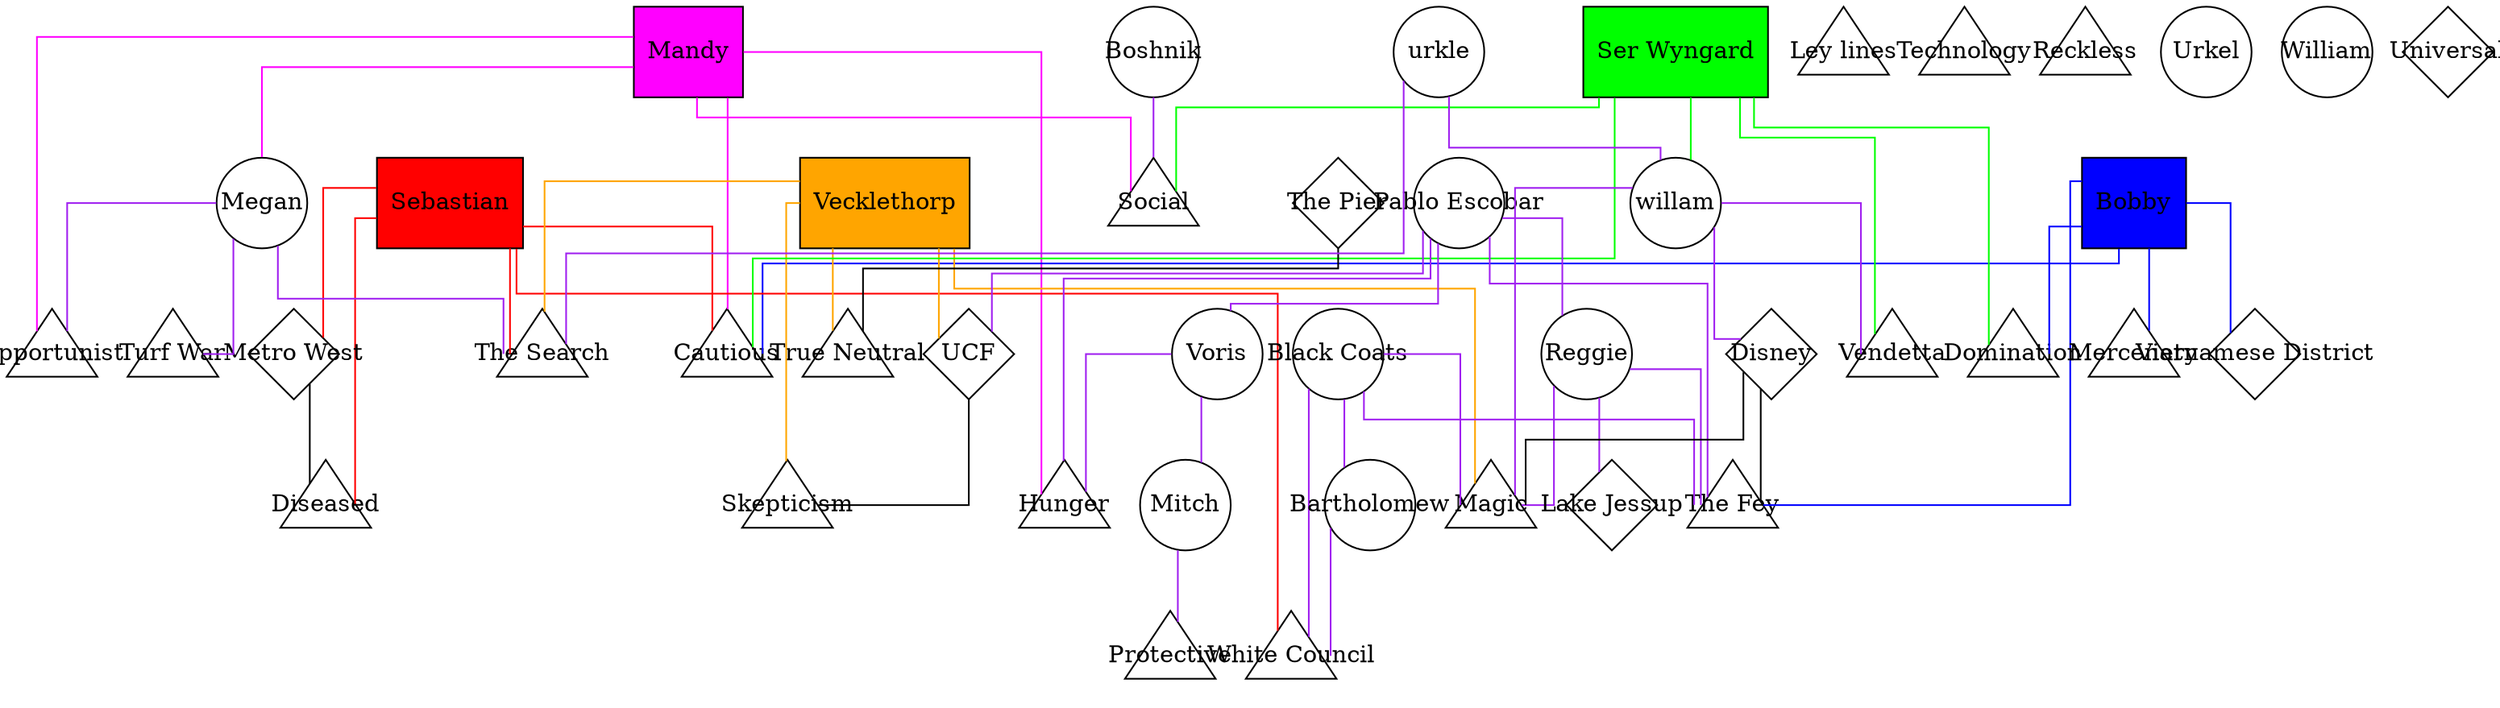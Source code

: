 graph might_of_aurora
{
	graph [overlap=scale, splines=ortho]
	node [fixedsize="true", width="0.75", height="0.75"]

// ==================== PLAYER CHARACTERS ====================
	subgraph pcs
	{
		node [fixedsize="false", shape=box, style="filled"]
		mandy [label="Mandy", fillcolor="magenta"]
		bobby [label="Bobby", fillcolor="blue"]
		sebastian [label="Sebastian", fillcolor="red"]
		vecklethorp [label="Vecklethorp", fillcolor="orange"]
		wyngard [label="Ser Wyngard", fillcolor="green"]
	}

// ==================== ASPECTS ====================
	subgraph aspects
	{
		node [shape=triangle, regular=true]
		search [label="The Search"]
		war [label="Turf War"]
		magic [label="Magic"]
		fey [label="The Fey"]
		lines [label="Ley lines"]
		domination [label="Domination"]
		vendetta [label="Vendetta"]
		opportunist [label="Opportunist"]
		hunger [label="Hunger"]
		diseased [label="Diseased"]
		mercenary [label="Mercenary"]
		council [label="White Council"]
		cautious [label="Cautious"]
		neutral [label="True Neutral"]
		skepticism [label="Skepticism"]
		social [label="Social"]
		protective [label="Protective"]
		technology [label="Technology"]
		reckless [label="Reckless"]
	}

// ==================== FACES ====================
	subgraph faces
	{
		node [shape="circle"]
		urkel [label="Urkel"]
		megan [label="Megan"]
		william [label="William"]
		coats [label="Black Coats"]
		escobar [label="Pablo Escobar"]
		reggie [label="Reggie"]
		bartholomew [label="Bartholomew"]
		boshnik [label="Boshnik"]
		voris [label="Voris"]
		mitch [label="Mitch"]
	}

// ==================== LOCATIONS ====================
	subgraph locations
	{
		node [shape="diamond"]
		ucf [label="UCF"]
		universal [label="Universal"]
		disney [label="Disney"]
		pier [label="The Pier"]
		metro [label="Metro West"]
		jessup [label="Lake Jessup"]
		viet [label="Vietnamese District"]
	}

// ==================== PLAYER CHARACTER GROUPS ====================

	// Mandy (Travis)
	subgraph mandy_group
	{
		edge [color="magenta"]
		mandy
		mandy -- hunger
		mandy -- cautious
		mandy -- opportunist
		mandy -- social
		mandy -- megan
	}

	// Bobby (Steve)
	subgraph bobby_group
	{
		edge [color="blue"]
		bobby
		bobby -- fey
		bobby -- domination
		bobby -- cautious
		bobby -- mercenary
		bobby -- viet
	}

	// Sebastian (Roscoe)
	subgraph sebastian_group
	{
		edge [color="red"]
		sebastian

		// High Concept
		sebastian -- search

		// Motivation
		sebastian -- diseased

		// Trouble
		sebastian -- council

		// Aspects
		sebastian -- cautious

		// Locations
		sebastian -- metro

	}

	// Vecklethorp (Erik)
	subgraph vecklethorp_group
	{
		edge [color="orange"]
		vecklethorp
		vecklethorp -- search
		vecklethorp -- magic
		vecklethorp -- neutral
		vecklethorp -- skepticism
		vecklethorp -- ucf
	}

	// Wyngard (Chris)
	subgraph wyngard_group
	{
		edge [color="green"]
		wyngard
		wyngard -- vendetta
		wyngard -- domination
		wyngard -- cautious
		wyngard -- social
		wyngard -- willam
	}

// ==================== FACE GROUPS ====================
	subgraph npcs
	{
		edge [color="purple"]
		urkle -- search
		urkle -- willam
		megan -- search
		megan -- war
		megan -- opportunist
		willam -- vendetta
		willam -- disney
		willam -- magic
		coats -- magic
		coats -- bartholomew
		coats -- council
		coats -- fey
		escobar -- ucf
		escobar -- fey
		escobar -- voris
		escobar -- reggie
		escobar -- hunger
		reggie -- jessup
		reggie -- magic
		reggie -- fey
		bartholomew -- council
		boshnik -- social
		voris -- hunger
		voris -- mitch
		mitch -- protective
	}

// ==================== LOCATION GROUPS ====================

	subgraph locations
	{
		ucf -- skepticism
		disney -- fey
		disney -- magic
		pier -- neutral
		metro -- diseased
	}

}

/*graph g {
	a -- b
	a [label="hello",shape=ellipse,fillcolor="burlywood",style="filled"];
	b [label="graphviz",shape=box,fillcolor="palegreen",style="filled,rounded"];
}*/
